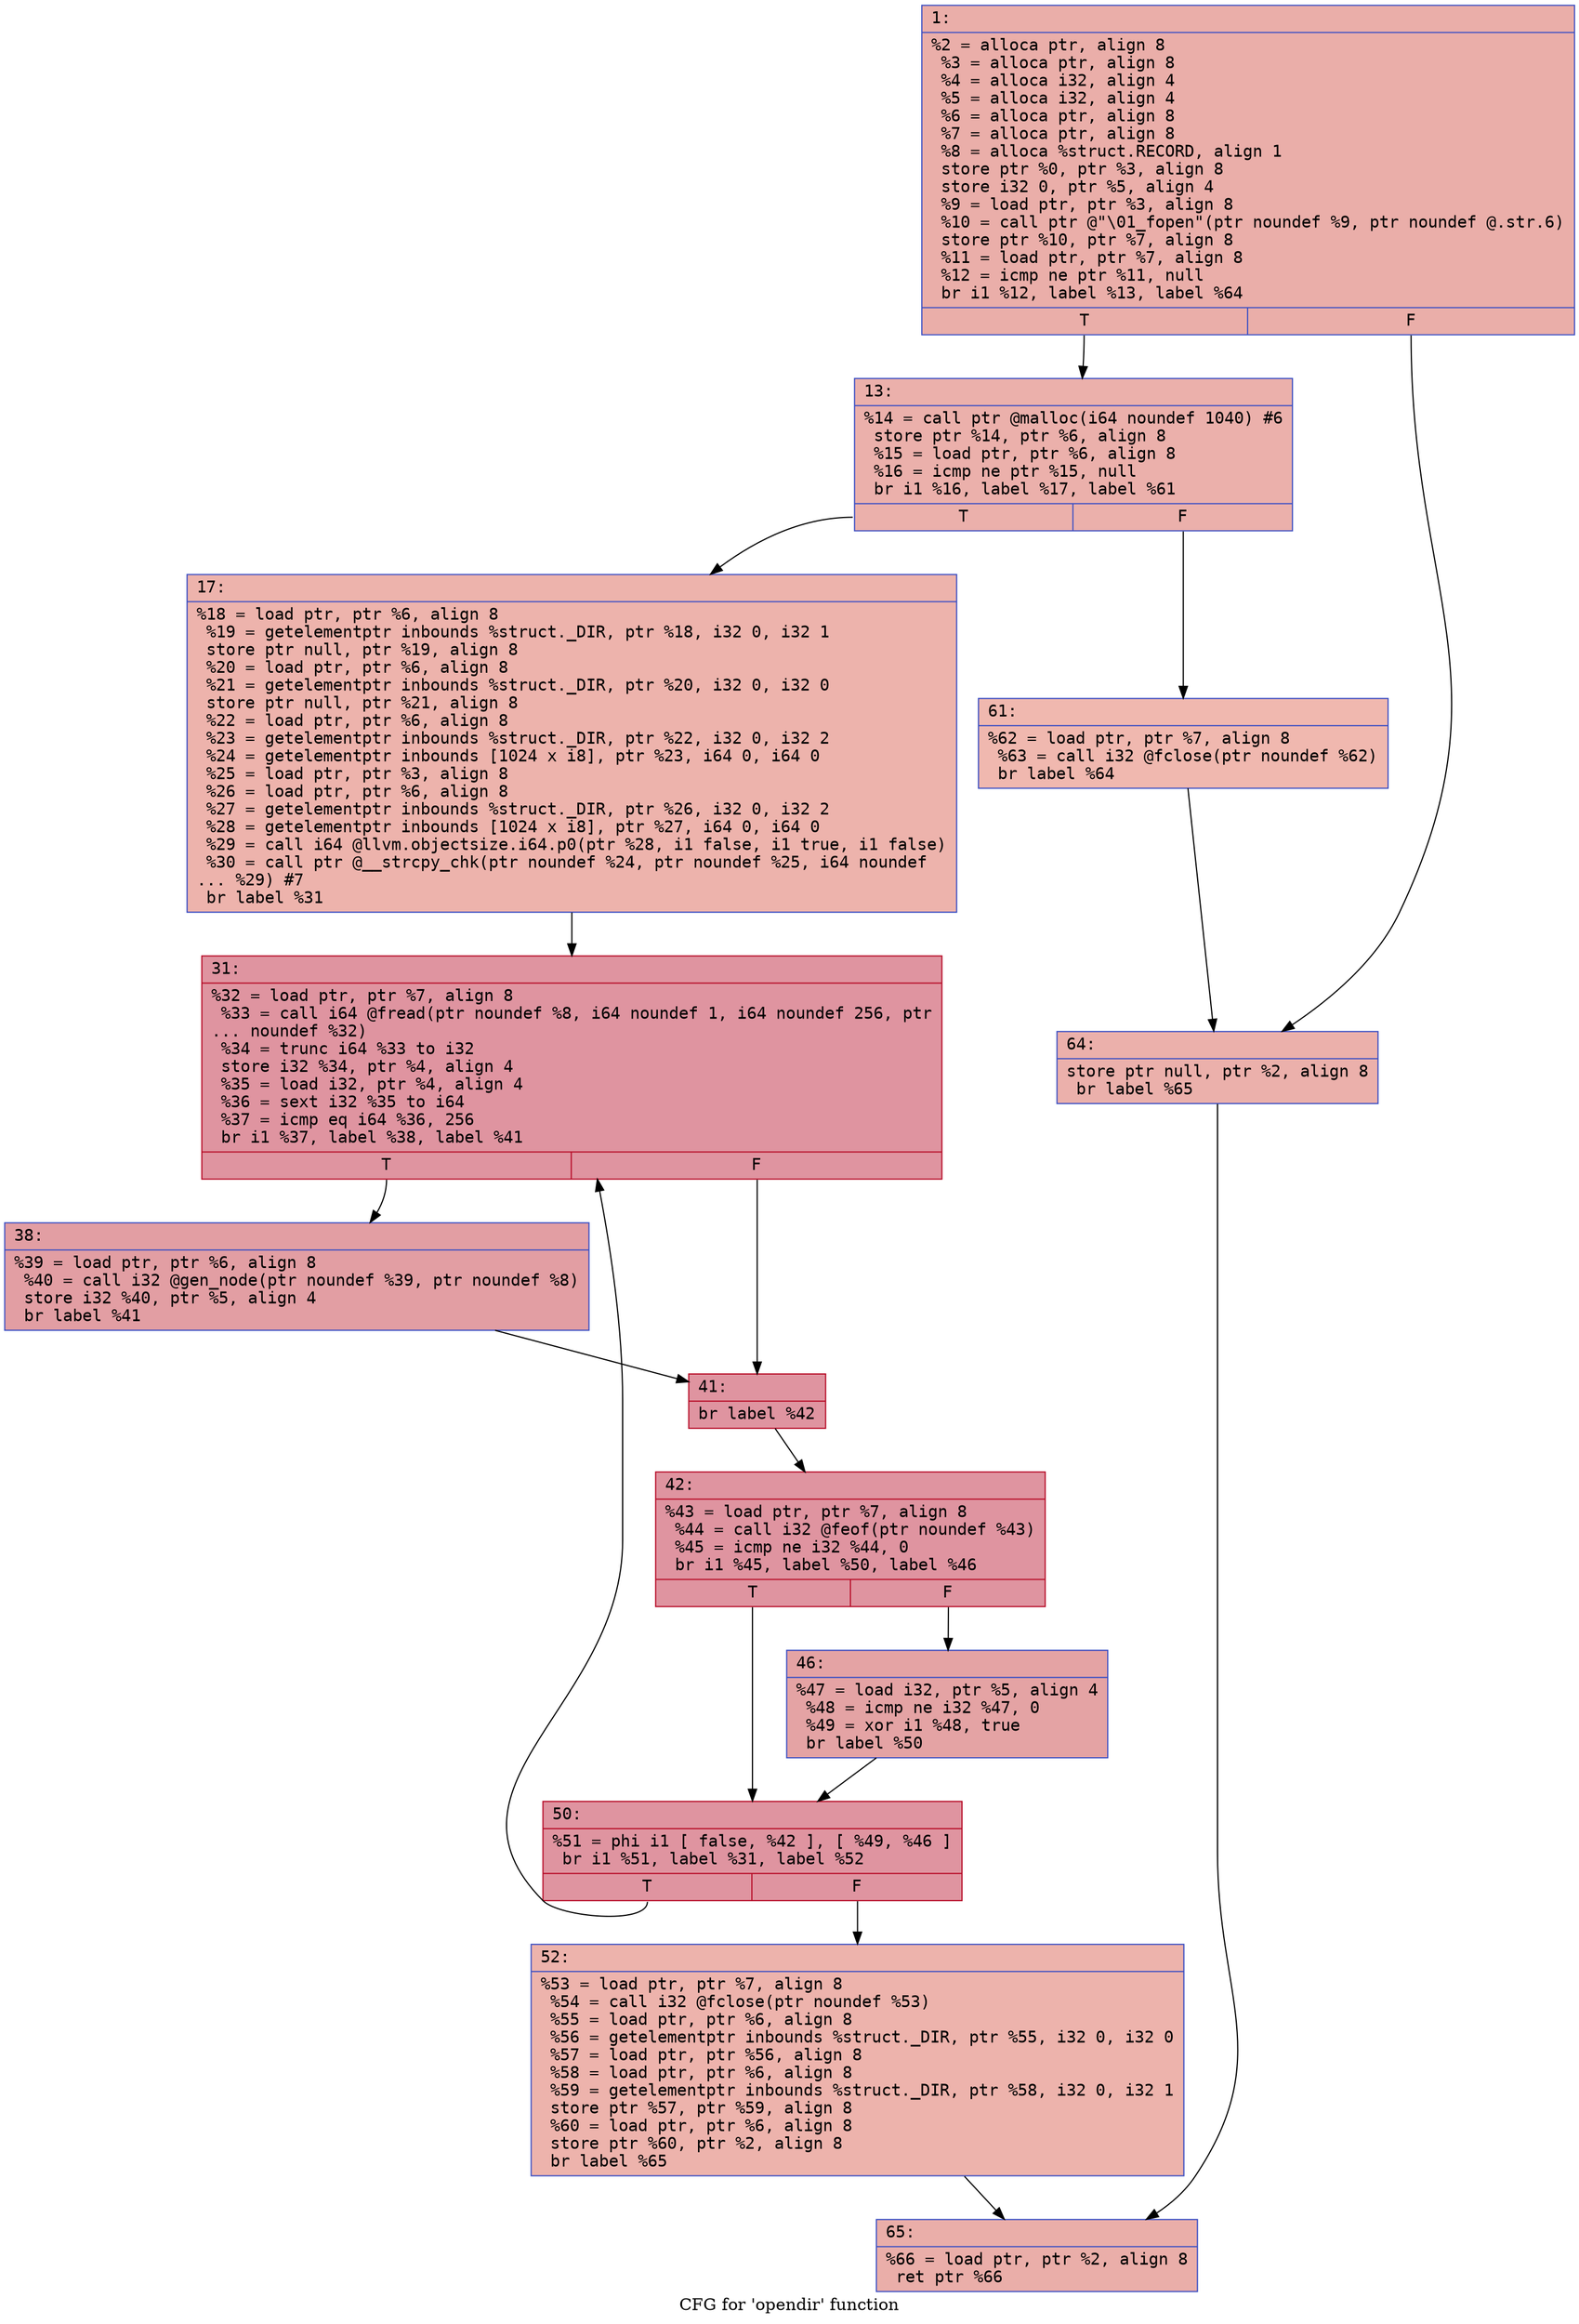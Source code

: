 digraph "CFG for 'opendir' function" {
	label="CFG for 'opendir' function";

	Node0x6000009d3f70 [shape=record,color="#3d50c3ff", style=filled, fillcolor="#d0473d70" fontname="Courier",label="{1:\l|  %2 = alloca ptr, align 8\l  %3 = alloca ptr, align 8\l  %4 = alloca i32, align 4\l  %5 = alloca i32, align 4\l  %6 = alloca ptr, align 8\l  %7 = alloca ptr, align 8\l  %8 = alloca %struct.RECORD, align 1\l  store ptr %0, ptr %3, align 8\l  store i32 0, ptr %5, align 4\l  %9 = load ptr, ptr %3, align 8\l  %10 = call ptr @\"\\01_fopen\"(ptr noundef %9, ptr noundef @.str.6)\l  store ptr %10, ptr %7, align 8\l  %11 = load ptr, ptr %7, align 8\l  %12 = icmp ne ptr %11, null\l  br i1 %12, label %13, label %64\l|{<s0>T|<s1>F}}"];
	Node0x6000009d3f70:s0 -> Node0x6000009d4000[tooltip="1 -> 13\nProbability 62.50%" ];
	Node0x6000009d3f70:s1 -> Node0x6000009d4320[tooltip="1 -> 64\nProbability 37.50%" ];
	Node0x6000009d4000 [shape=record,color="#3d50c3ff", style=filled, fillcolor="#d24b4070" fontname="Courier",label="{13:\l|  %14 = call ptr @malloc(i64 noundef 1040) #6\l  store ptr %14, ptr %6, align 8\l  %15 = load ptr, ptr %6, align 8\l  %16 = icmp ne ptr %15, null\l  br i1 %16, label %17, label %61\l|{<s0>T|<s1>F}}"];
	Node0x6000009d4000:s0 -> Node0x6000009d4050[tooltip="13 -> 17\nProbability 62.50%" ];
	Node0x6000009d4000:s1 -> Node0x6000009d42d0[tooltip="13 -> 61\nProbability 37.50%" ];
	Node0x6000009d4050 [shape=record,color="#3d50c3ff", style=filled, fillcolor="#d6524470" fontname="Courier",label="{17:\l|  %18 = load ptr, ptr %6, align 8\l  %19 = getelementptr inbounds %struct._DIR, ptr %18, i32 0, i32 1\l  store ptr null, ptr %19, align 8\l  %20 = load ptr, ptr %6, align 8\l  %21 = getelementptr inbounds %struct._DIR, ptr %20, i32 0, i32 0\l  store ptr null, ptr %21, align 8\l  %22 = load ptr, ptr %6, align 8\l  %23 = getelementptr inbounds %struct._DIR, ptr %22, i32 0, i32 2\l  %24 = getelementptr inbounds [1024 x i8], ptr %23, i64 0, i64 0\l  %25 = load ptr, ptr %3, align 8\l  %26 = load ptr, ptr %6, align 8\l  %27 = getelementptr inbounds %struct._DIR, ptr %26, i32 0, i32 2\l  %28 = getelementptr inbounds [1024 x i8], ptr %27, i64 0, i64 0\l  %29 = call i64 @llvm.objectsize.i64.p0(ptr %28, i1 false, i1 true, i1 false)\l  %30 = call ptr @__strcpy_chk(ptr noundef %24, ptr noundef %25, i64 noundef\l... %29) #7\l  br label %31\l}"];
	Node0x6000009d4050 -> Node0x6000009d40a0[tooltip="17 -> 31\nProbability 100.00%" ];
	Node0x6000009d40a0 [shape=record,color="#b70d28ff", style=filled, fillcolor="#b70d2870" fontname="Courier",label="{31:\l|  %32 = load ptr, ptr %7, align 8\l  %33 = call i64 @fread(ptr noundef %8, i64 noundef 1, i64 noundef 256, ptr\l... noundef %32)\l  %34 = trunc i64 %33 to i32\l  store i32 %34, ptr %4, align 4\l  %35 = load i32, ptr %4, align 4\l  %36 = sext i32 %35 to i64\l  %37 = icmp eq i64 %36, 256\l  br i1 %37, label %38, label %41\l|{<s0>T|<s1>F}}"];
	Node0x6000009d40a0:s0 -> Node0x6000009d40f0[tooltip="31 -> 38\nProbability 50.00%" ];
	Node0x6000009d40a0:s1 -> Node0x6000009d4140[tooltip="31 -> 41\nProbability 50.00%" ];
	Node0x6000009d40f0 [shape=record,color="#3d50c3ff", style=filled, fillcolor="#be242e70" fontname="Courier",label="{38:\l|  %39 = load ptr, ptr %6, align 8\l  %40 = call i32 @gen_node(ptr noundef %39, ptr noundef %8)\l  store i32 %40, ptr %5, align 4\l  br label %41\l}"];
	Node0x6000009d40f0 -> Node0x6000009d4140[tooltip="38 -> 41\nProbability 100.00%" ];
	Node0x6000009d4140 [shape=record,color="#b70d28ff", style=filled, fillcolor="#b70d2870" fontname="Courier",label="{41:\l|  br label %42\l}"];
	Node0x6000009d4140 -> Node0x6000009d4190[tooltip="41 -> 42\nProbability 100.00%" ];
	Node0x6000009d4190 [shape=record,color="#b70d28ff", style=filled, fillcolor="#b70d2870" fontname="Courier",label="{42:\l|  %43 = load ptr, ptr %7, align 8\l  %44 = call i32 @feof(ptr noundef %43)\l  %45 = icmp ne i32 %44, 0\l  br i1 %45, label %50, label %46\l|{<s0>T|<s1>F}}"];
	Node0x6000009d4190:s0 -> Node0x6000009d4230[tooltip="42 -> 50\nProbability 62.50%" ];
	Node0x6000009d4190:s1 -> Node0x6000009d41e0[tooltip="42 -> 46\nProbability 37.50%" ];
	Node0x6000009d41e0 [shape=record,color="#3d50c3ff", style=filled, fillcolor="#c32e3170" fontname="Courier",label="{46:\l|  %47 = load i32, ptr %5, align 4\l  %48 = icmp ne i32 %47, 0\l  %49 = xor i1 %48, true\l  br label %50\l}"];
	Node0x6000009d41e0 -> Node0x6000009d4230[tooltip="46 -> 50\nProbability 100.00%" ];
	Node0x6000009d4230 [shape=record,color="#b70d28ff", style=filled, fillcolor="#b70d2870" fontname="Courier",label="{50:\l|  %51 = phi i1 [ false, %42 ], [ %49, %46 ]\l  br i1 %51, label %31, label %52\l|{<s0>T|<s1>F}}"];
	Node0x6000009d4230:s0 -> Node0x6000009d40a0[tooltip="50 -> 31\nProbability 96.88%" ];
	Node0x6000009d4230:s1 -> Node0x6000009d4280[tooltip="50 -> 52\nProbability 3.12%" ];
	Node0x6000009d4280 [shape=record,color="#3d50c3ff", style=filled, fillcolor="#d6524470" fontname="Courier",label="{52:\l|  %53 = load ptr, ptr %7, align 8\l  %54 = call i32 @fclose(ptr noundef %53)\l  %55 = load ptr, ptr %6, align 8\l  %56 = getelementptr inbounds %struct._DIR, ptr %55, i32 0, i32 0\l  %57 = load ptr, ptr %56, align 8\l  %58 = load ptr, ptr %6, align 8\l  %59 = getelementptr inbounds %struct._DIR, ptr %58, i32 0, i32 1\l  store ptr %57, ptr %59, align 8\l  %60 = load ptr, ptr %6, align 8\l  store ptr %60, ptr %2, align 8\l  br label %65\l}"];
	Node0x6000009d4280 -> Node0x6000009d4370[tooltip="52 -> 65\nProbability 100.00%" ];
	Node0x6000009d42d0 [shape=record,color="#3d50c3ff", style=filled, fillcolor="#dc5d4a70" fontname="Courier",label="{61:\l|  %62 = load ptr, ptr %7, align 8\l  %63 = call i32 @fclose(ptr noundef %62)\l  br label %64\l}"];
	Node0x6000009d42d0 -> Node0x6000009d4320[tooltip="61 -> 64\nProbability 100.00%" ];
	Node0x6000009d4320 [shape=record,color="#3d50c3ff", style=filled, fillcolor="#d24b4070" fontname="Courier",label="{64:\l|  store ptr null, ptr %2, align 8\l  br label %65\l}"];
	Node0x6000009d4320 -> Node0x6000009d4370[tooltip="64 -> 65\nProbability 100.00%" ];
	Node0x6000009d4370 [shape=record,color="#3d50c3ff", style=filled, fillcolor="#d0473d70" fontname="Courier",label="{65:\l|  %66 = load ptr, ptr %2, align 8\l  ret ptr %66\l}"];
}
